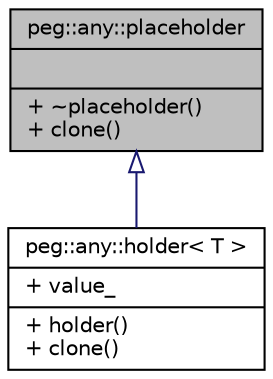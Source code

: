 digraph "peg::any::placeholder"
{
 // LATEX_PDF_SIZE
  edge [fontname="Helvetica",fontsize="10",labelfontname="Helvetica",labelfontsize="10"];
  node [fontname="Helvetica",fontsize="10",shape=record];
  Node1 [label="{peg::any::placeholder\n||+ ~placeholder()\l+ clone()\l}",height=0.2,width=0.4,color="black", fillcolor="grey75", style="filled", fontcolor="black",tooltip=" "];
  Node1 -> Node2 [dir="back",color="midnightblue",fontsize="10",style="solid",arrowtail="onormal"];
  Node2 [label="{peg::any::holder\< T \>\n|+ value_\l|+ holder()\l+ clone()\l}",height=0.2,width=0.4,color="black", fillcolor="white", style="filled",URL="$structpeg_1_1any_1_1holder.html",tooltip=" "];
}

